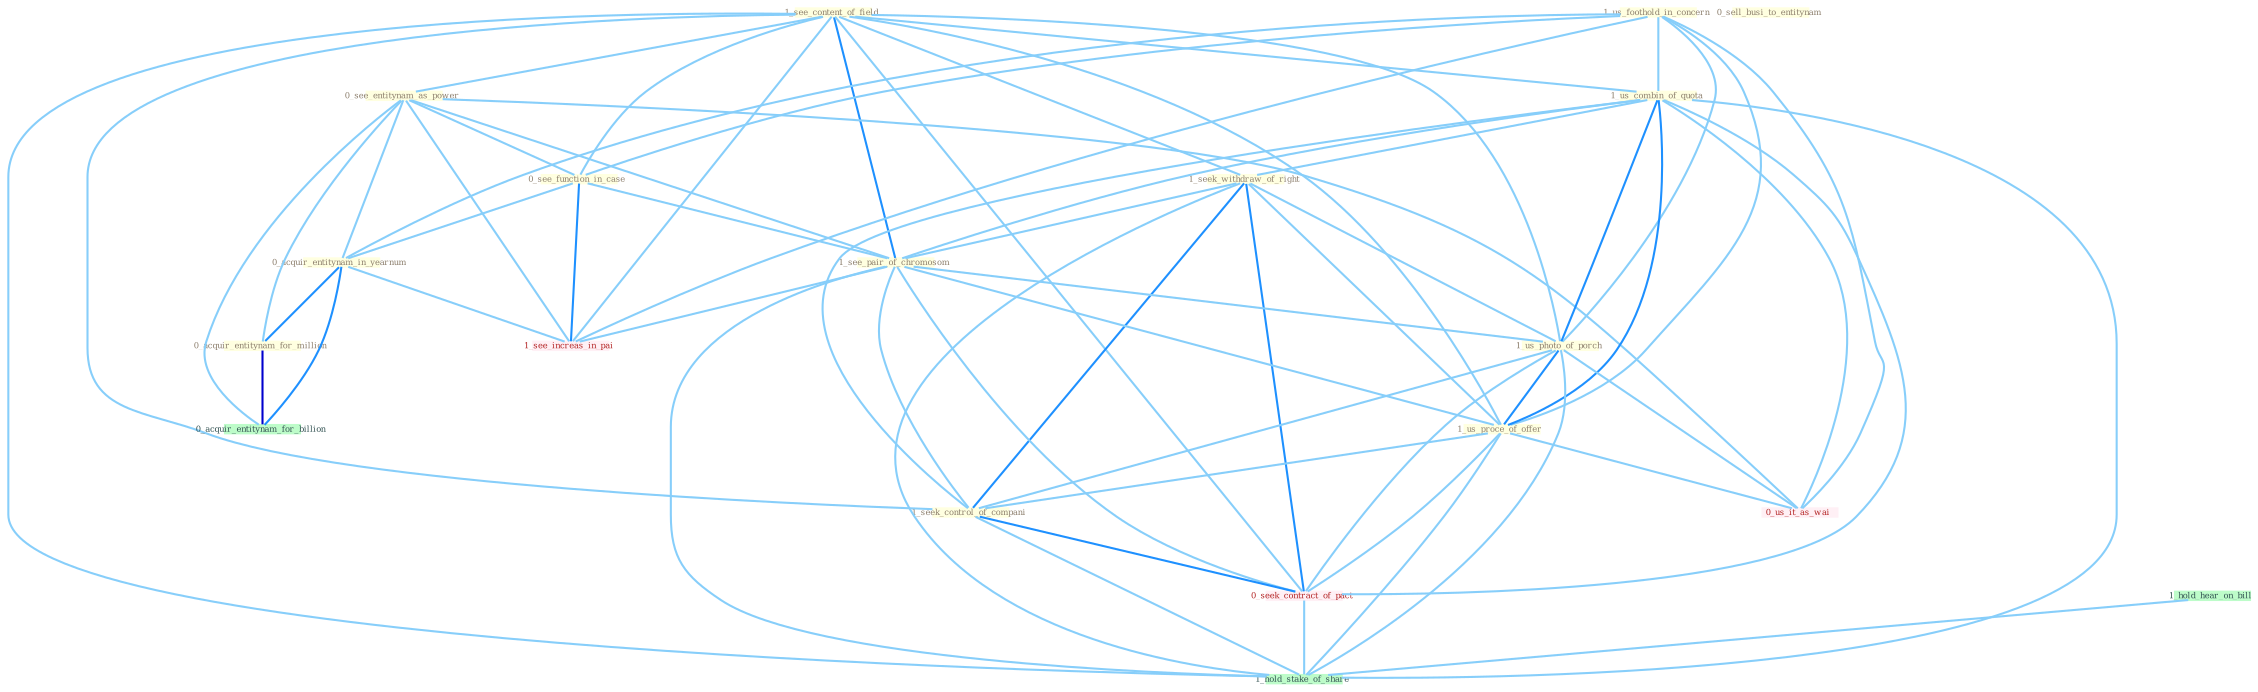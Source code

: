 Graph G{ 
    node
    [shape=polygon,style=filled,width=.5,height=.06,color="#BDFCC9",fixedsize=true,fontsize=4,
    fontcolor="#2f4f4f"];
    {node
    [color="#ffffe0", fontcolor="#8b7d6b"] "1_see_content_of_field " "1_us_foothold_in_concern " "0_see_entitynam_as_power " "1_us_combin_of_quota " "1_seek_withdraw_of_right " "0_see_function_in_case " "1_see_pair_of_chromosom " "1_us_photo_of_porch " "0_sell_busi_to_entitynam " "0_acquir_entitynam_in_yearnum " "0_acquir_entitynam_for_million " "1_us_proce_of_offer " "1_seek_control_of_compani "}
{node [color="#fff0f5", fontcolor="#b22222"] "0_seek_contract_of_pact " "0_us_it_as_wai " "1_see_increas_in_pai "}
edge [color="#B0E2FF"];

	"1_see_content_of_field " -- "0_see_entitynam_as_power " [w="1", color="#87cefa" ];
	"1_see_content_of_field " -- "1_us_combin_of_quota " [w="1", color="#87cefa" ];
	"1_see_content_of_field " -- "1_seek_withdraw_of_right " [w="1", color="#87cefa" ];
	"1_see_content_of_field " -- "0_see_function_in_case " [w="1", color="#87cefa" ];
	"1_see_content_of_field " -- "1_see_pair_of_chromosom " [w="2", color="#1e90ff" , len=0.8];
	"1_see_content_of_field " -- "1_us_photo_of_porch " [w="1", color="#87cefa" ];
	"1_see_content_of_field " -- "1_us_proce_of_offer " [w="1", color="#87cefa" ];
	"1_see_content_of_field " -- "1_seek_control_of_compani " [w="1", color="#87cefa" ];
	"1_see_content_of_field " -- "0_seek_contract_of_pact " [w="1", color="#87cefa" ];
	"1_see_content_of_field " -- "1_see_increas_in_pai " [w="1", color="#87cefa" ];
	"1_see_content_of_field " -- "1_hold_stake_of_share " [w="1", color="#87cefa" ];
	"1_us_foothold_in_concern " -- "1_us_combin_of_quota " [w="1", color="#87cefa" ];
	"1_us_foothold_in_concern " -- "0_see_function_in_case " [w="1", color="#87cefa" ];
	"1_us_foothold_in_concern " -- "1_us_photo_of_porch " [w="1", color="#87cefa" ];
	"1_us_foothold_in_concern " -- "0_acquir_entitynam_in_yearnum " [w="1", color="#87cefa" ];
	"1_us_foothold_in_concern " -- "1_us_proce_of_offer " [w="1", color="#87cefa" ];
	"1_us_foothold_in_concern " -- "0_us_it_as_wai " [w="1", color="#87cefa" ];
	"1_us_foothold_in_concern " -- "1_see_increas_in_pai " [w="1", color="#87cefa" ];
	"0_see_entitynam_as_power " -- "0_see_function_in_case " [w="1", color="#87cefa" ];
	"0_see_entitynam_as_power " -- "1_see_pair_of_chromosom " [w="1", color="#87cefa" ];
	"0_see_entitynam_as_power " -- "0_acquir_entitynam_in_yearnum " [w="1", color="#87cefa" ];
	"0_see_entitynam_as_power " -- "0_acquir_entitynam_for_million " [w="1", color="#87cefa" ];
	"0_see_entitynam_as_power " -- "0_us_it_as_wai " [w="1", color="#87cefa" ];
	"0_see_entitynam_as_power " -- "0_acquir_entitynam_for_billion " [w="1", color="#87cefa" ];
	"0_see_entitynam_as_power " -- "1_see_increas_in_pai " [w="1", color="#87cefa" ];
	"1_us_combin_of_quota " -- "1_seek_withdraw_of_right " [w="1", color="#87cefa" ];
	"1_us_combin_of_quota " -- "1_see_pair_of_chromosom " [w="1", color="#87cefa" ];
	"1_us_combin_of_quota " -- "1_us_photo_of_porch " [w="2", color="#1e90ff" , len=0.8];
	"1_us_combin_of_quota " -- "1_us_proce_of_offer " [w="2", color="#1e90ff" , len=0.8];
	"1_us_combin_of_quota " -- "1_seek_control_of_compani " [w="1", color="#87cefa" ];
	"1_us_combin_of_quota " -- "0_seek_contract_of_pact " [w="1", color="#87cefa" ];
	"1_us_combin_of_quota " -- "0_us_it_as_wai " [w="1", color="#87cefa" ];
	"1_us_combin_of_quota " -- "1_hold_stake_of_share " [w="1", color="#87cefa" ];
	"1_seek_withdraw_of_right " -- "1_see_pair_of_chromosom " [w="1", color="#87cefa" ];
	"1_seek_withdraw_of_right " -- "1_us_photo_of_porch " [w="1", color="#87cefa" ];
	"1_seek_withdraw_of_right " -- "1_us_proce_of_offer " [w="1", color="#87cefa" ];
	"1_seek_withdraw_of_right " -- "1_seek_control_of_compani " [w="2", color="#1e90ff" , len=0.8];
	"1_seek_withdraw_of_right " -- "0_seek_contract_of_pact " [w="2", color="#1e90ff" , len=0.8];
	"1_seek_withdraw_of_right " -- "1_hold_stake_of_share " [w="1", color="#87cefa" ];
	"0_see_function_in_case " -- "1_see_pair_of_chromosom " [w="1", color="#87cefa" ];
	"0_see_function_in_case " -- "0_acquir_entitynam_in_yearnum " [w="1", color="#87cefa" ];
	"0_see_function_in_case " -- "1_see_increas_in_pai " [w="2", color="#1e90ff" , len=0.8];
	"1_see_pair_of_chromosom " -- "1_us_photo_of_porch " [w="1", color="#87cefa" ];
	"1_see_pair_of_chromosom " -- "1_us_proce_of_offer " [w="1", color="#87cefa" ];
	"1_see_pair_of_chromosom " -- "1_seek_control_of_compani " [w="1", color="#87cefa" ];
	"1_see_pair_of_chromosom " -- "0_seek_contract_of_pact " [w="1", color="#87cefa" ];
	"1_see_pair_of_chromosom " -- "1_see_increas_in_pai " [w="1", color="#87cefa" ];
	"1_see_pair_of_chromosom " -- "1_hold_stake_of_share " [w="1", color="#87cefa" ];
	"1_us_photo_of_porch " -- "1_us_proce_of_offer " [w="2", color="#1e90ff" , len=0.8];
	"1_us_photo_of_porch " -- "1_seek_control_of_compani " [w="1", color="#87cefa" ];
	"1_us_photo_of_porch " -- "0_seek_contract_of_pact " [w="1", color="#87cefa" ];
	"1_us_photo_of_porch " -- "0_us_it_as_wai " [w="1", color="#87cefa" ];
	"1_us_photo_of_porch " -- "1_hold_stake_of_share " [w="1", color="#87cefa" ];
	"0_acquir_entitynam_in_yearnum " -- "0_acquir_entitynam_for_million " [w="2", color="#1e90ff" , len=0.8];
	"0_acquir_entitynam_in_yearnum " -- "0_acquir_entitynam_for_billion " [w="2", color="#1e90ff" , len=0.8];
	"0_acquir_entitynam_in_yearnum " -- "1_see_increas_in_pai " [w="1", color="#87cefa" ];
	"0_acquir_entitynam_for_million " -- "0_acquir_entitynam_for_billion " [w="3", color="#0000cd" , len=0.6];
	"1_us_proce_of_offer " -- "1_seek_control_of_compani " [w="1", color="#87cefa" ];
	"1_us_proce_of_offer " -- "0_seek_contract_of_pact " [w="1", color="#87cefa" ];
	"1_us_proce_of_offer " -- "0_us_it_as_wai " [w="1", color="#87cefa" ];
	"1_us_proce_of_offer " -- "1_hold_stake_of_share " [w="1", color="#87cefa" ];
	"1_seek_control_of_compani " -- "0_seek_contract_of_pact " [w="2", color="#1e90ff" , len=0.8];
	"1_seek_control_of_compani " -- "1_hold_stake_of_share " [w="1", color="#87cefa" ];
	"0_seek_contract_of_pact " -- "1_hold_stake_of_share " [w="1", color="#87cefa" ];
	"1_hold_hear_on_bill " -- "1_hold_stake_of_share " [w="1", color="#87cefa" ];
}